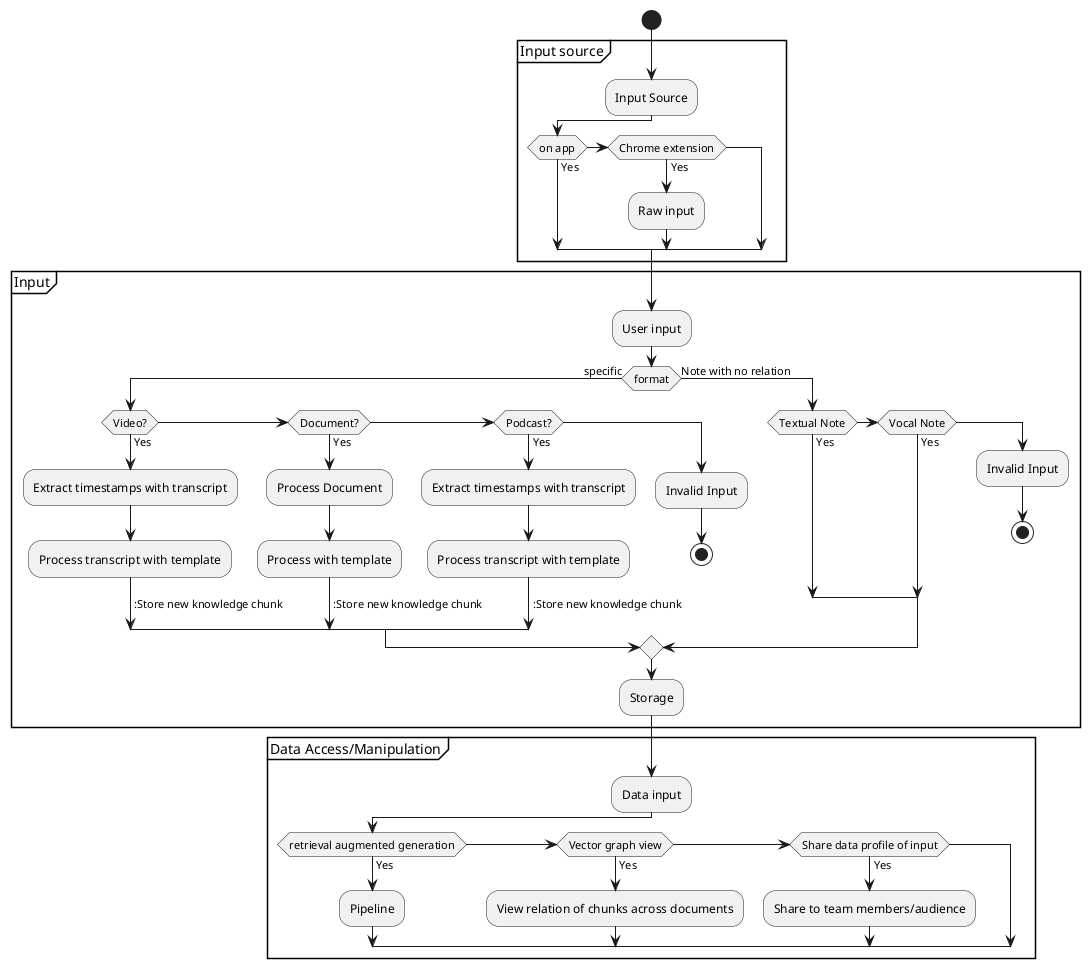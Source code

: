 @startuml
start
partition Input source{
:Input Source;
if (on app) then (Yes)
elseif (Chrome extension) then (Yes)
:Raw input;
endif;
}
partition Input {
:User input;
if (format) is (specific) then
if (Video?) then (Yes)
  :Extract timestamps with transcript;
  :Process transcript with template;
  -> :Store new knowledge chunk;
elseif (Document?) then (Yes)
  :Process Document;
   :Process with template;
  -> :Store new knowledge chunk;
elseif (Podcast?) then (Yes)
  :Extract timestamps with transcript;
  :Process transcript with template;
  -> :Store new knowledge chunk;
else
  :Invalid Input;
  stop
endif
else (Note with no relation)
if (Textual Note) then (Yes)
elseif (Vocal Note)then (Yes)
else
  :Invalid Input;
  stop
endif;
endif;
:Storage;
}
partition Data Access/Manipulation {
:Data input;
if (retrieval augmented generation) then (Yes)
:Pipeline;
elseif (Vector graph view) then (Yes)
:View relation of chunks across documents;
elseif (Share data profile of input) then (Yes)
:Share to team members/audience;
endif;
}
@enduml
